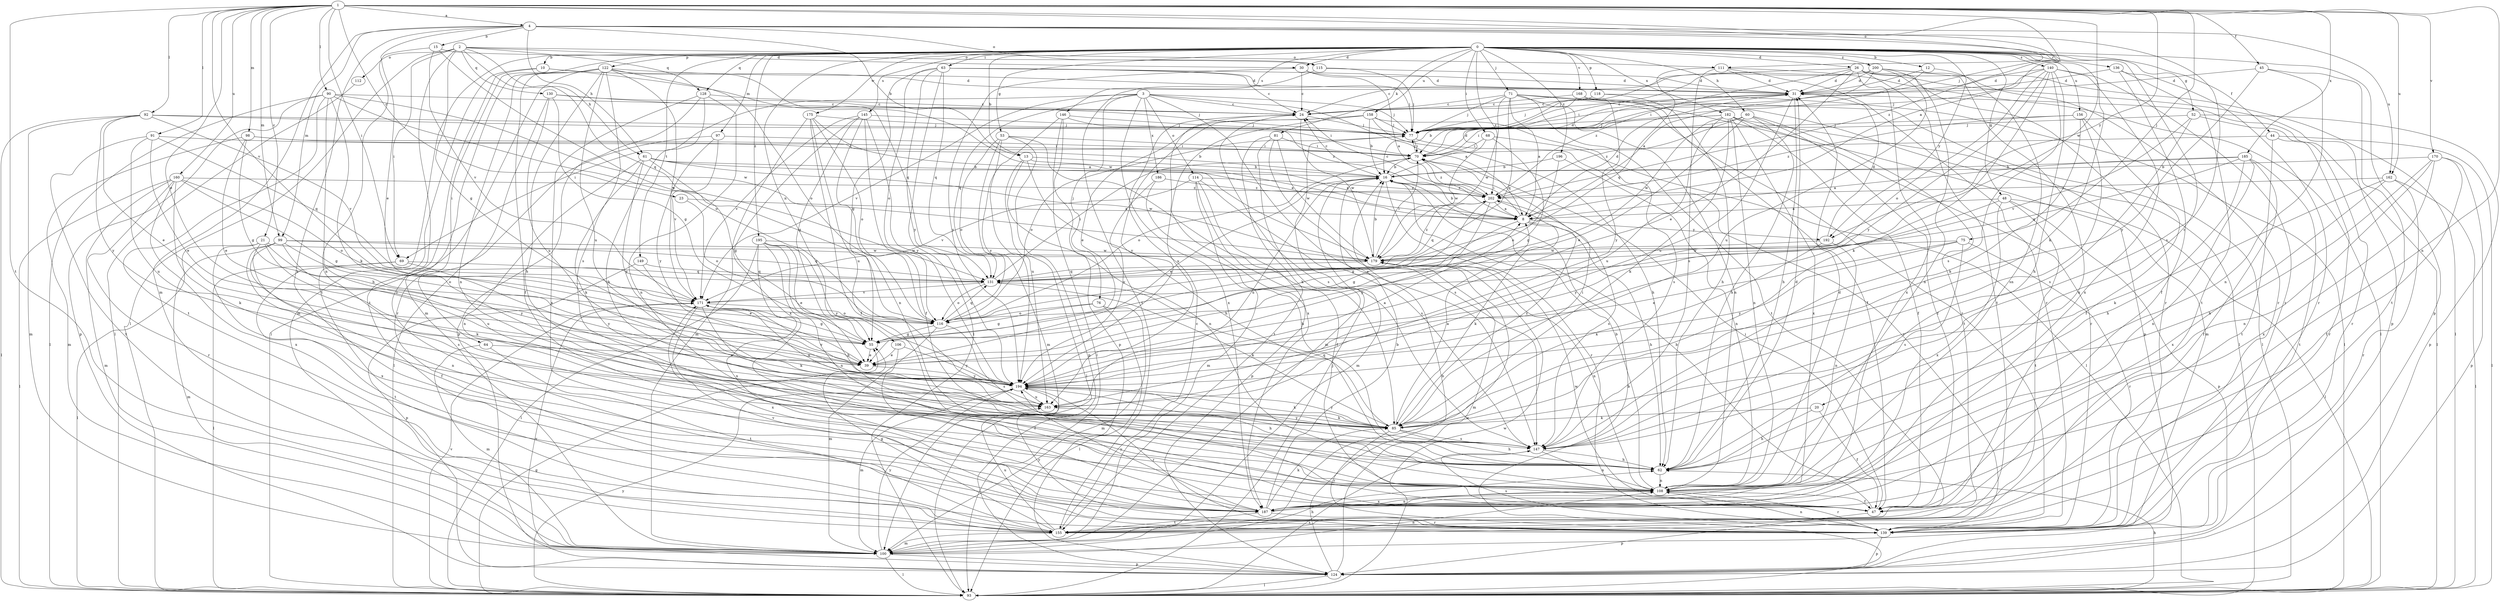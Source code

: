 strict digraph  {
0;
1;
2;
3;
4;
8;
10;
12;
13;
15;
16;
20;
21;
23;
24;
26;
30;
31;
39;
44;
45;
47;
48;
52;
53;
55;
60;
61;
62;
63;
64;
68;
69;
70;
71;
75;
76;
77;
81;
85;
90;
91;
92;
93;
97;
98;
99;
100;
106;
108;
111;
112;
114;
115;
116;
118;
122;
124;
128;
130;
131;
136;
139;
140;
145;
146;
147;
149;
155;
156;
158;
160;
162;
163;
168;
170;
171;
175;
179;
182;
185;
186;
187;
192;
194;
195;
196;
200;
202;
0 -> 10  [label=b];
0 -> 12  [label=b];
0 -> 13  [label=b];
0 -> 20  [label=c];
0 -> 26  [label=d];
0 -> 30  [label=d];
0 -> 44  [label=f];
0 -> 48  [label=g];
0 -> 52  [label=g];
0 -> 53  [label=g];
0 -> 60  [label=h];
0 -> 63  [label=i];
0 -> 64  [label=i];
0 -> 68  [label=i];
0 -> 71  [label=j];
0 -> 81  [label=k];
0 -> 85  [label=k];
0 -> 97  [label=m];
0 -> 106  [label=n];
0 -> 118  [label=p];
0 -> 122  [label=p];
0 -> 124  [label=p];
0 -> 128  [label=q];
0 -> 136  [label=r];
0 -> 140  [label=s];
0 -> 145  [label=s];
0 -> 146  [label=s];
0 -> 149  [label=t];
0 -> 155  [label=t];
0 -> 156  [label=u];
0 -> 158  [label=u];
0 -> 168  [label=v];
0 -> 175  [label=w];
0 -> 182  [label=x];
0 -> 192  [label=y];
0 -> 195  [label=z];
0 -> 196  [label=z];
0 -> 200  [label=z];
0 -> 202  [label=z];
1 -> 4  [label=a];
1 -> 8  [label=a];
1 -> 21  [label=c];
1 -> 23  [label=c];
1 -> 39  [label=e];
1 -> 45  [label=f];
1 -> 69  [label=i];
1 -> 75  [label=j];
1 -> 90  [label=l];
1 -> 91  [label=l];
1 -> 92  [label=l];
1 -> 98  [label=m];
1 -> 99  [label=m];
1 -> 108  [label=n];
1 -> 111  [label=o];
1 -> 155  [label=t];
1 -> 160  [label=u];
1 -> 162  [label=u];
1 -> 170  [label=v];
1 -> 171  [label=v];
1 -> 179  [label=w];
1 -> 185  [label=x];
1 -> 192  [label=y];
2 -> 30  [label=d];
2 -> 55  [label=g];
2 -> 61  [label=h];
2 -> 69  [label=i];
2 -> 93  [label=l];
2 -> 111  [label=o];
2 -> 112  [label=o];
2 -> 128  [label=q];
2 -> 130  [label=q];
2 -> 131  [label=q];
2 -> 139  [label=r];
3 -> 8  [label=a];
3 -> 24  [label=c];
3 -> 69  [label=i];
3 -> 76  [label=j];
3 -> 77  [label=j];
3 -> 114  [label=o];
3 -> 131  [label=q];
3 -> 147  [label=s];
3 -> 171  [label=v];
3 -> 186  [label=x];
3 -> 187  [label=x];
4 -> 13  [label=b];
4 -> 15  [label=b];
4 -> 39  [label=e];
4 -> 61  [label=h];
4 -> 77  [label=j];
4 -> 99  [label=m];
4 -> 100  [label=m];
4 -> 115  [label=o];
4 -> 147  [label=s];
4 -> 162  [label=u];
4 -> 187  [label=x];
4 -> 202  [label=z];
8 -> 16  [label=b];
8 -> 31  [label=d];
8 -> 55  [label=g];
8 -> 62  [label=h];
8 -> 70  [label=i];
8 -> 85  [label=k];
8 -> 192  [label=y];
10 -> 31  [label=d];
10 -> 100  [label=m];
10 -> 155  [label=t];
10 -> 179  [label=w];
12 -> 31  [label=d];
12 -> 70  [label=i];
12 -> 108  [label=n];
13 -> 8  [label=a];
13 -> 16  [label=b];
13 -> 62  [label=h];
13 -> 93  [label=l];
13 -> 108  [label=n];
15 -> 108  [label=n];
15 -> 115  [label=o];
15 -> 116  [label=o];
15 -> 171  [label=v];
16 -> 24  [label=c];
16 -> 31  [label=d];
16 -> 39  [label=e];
16 -> 100  [label=m];
16 -> 139  [label=r];
16 -> 163  [label=u];
16 -> 202  [label=z];
20 -> 47  [label=f];
20 -> 62  [label=h];
20 -> 85  [label=k];
21 -> 85  [label=k];
21 -> 93  [label=l];
21 -> 108  [label=n];
21 -> 179  [label=w];
21 -> 187  [label=x];
21 -> 194  [label=y];
23 -> 8  [label=a];
23 -> 116  [label=o];
24 -> 77  [label=j];
24 -> 147  [label=s];
24 -> 179  [label=w];
24 -> 187  [label=x];
26 -> 31  [label=d];
26 -> 39  [label=e];
26 -> 77  [label=j];
26 -> 93  [label=l];
26 -> 124  [label=p];
26 -> 139  [label=r];
26 -> 155  [label=t];
26 -> 187  [label=x];
26 -> 202  [label=z];
30 -> 8  [label=a];
30 -> 24  [label=c];
30 -> 31  [label=d];
30 -> 194  [label=y];
31 -> 24  [label=c];
31 -> 62  [label=h];
31 -> 93  [label=l];
31 -> 163  [label=u];
39 -> 194  [label=y];
44 -> 70  [label=i];
44 -> 93  [label=l];
44 -> 139  [label=r];
44 -> 155  [label=t];
45 -> 31  [label=d];
45 -> 108  [label=n];
45 -> 155  [label=t];
45 -> 194  [label=y];
47 -> 16  [label=b];
47 -> 70  [label=i];
47 -> 124  [label=p];
47 -> 179  [label=w];
48 -> 8  [label=a];
48 -> 93  [label=l];
48 -> 124  [label=p];
48 -> 155  [label=t];
48 -> 187  [label=x];
48 -> 194  [label=y];
52 -> 77  [label=j];
52 -> 124  [label=p];
52 -> 139  [label=r];
52 -> 147  [label=s];
52 -> 171  [label=v];
53 -> 70  [label=i];
53 -> 85  [label=k];
53 -> 100  [label=m];
53 -> 116  [label=o];
53 -> 124  [label=p];
53 -> 163  [label=u];
55 -> 39  [label=e];
60 -> 39  [label=e];
60 -> 47  [label=f];
60 -> 62  [label=h];
60 -> 77  [label=j];
60 -> 155  [label=t];
60 -> 202  [label=z];
61 -> 8  [label=a];
61 -> 16  [label=b];
61 -> 55  [label=g];
61 -> 85  [label=k];
61 -> 108  [label=n];
61 -> 179  [label=w];
61 -> 194  [label=y];
62 -> 31  [label=d];
62 -> 108  [label=n];
63 -> 24  [label=c];
63 -> 31  [label=d];
63 -> 55  [label=g];
63 -> 77  [label=j];
63 -> 93  [label=l];
63 -> 116  [label=o];
63 -> 131  [label=q];
63 -> 194  [label=y];
64 -> 39  [label=e];
64 -> 100  [label=m];
64 -> 155  [label=t];
68 -> 55  [label=g];
68 -> 70  [label=i];
68 -> 93  [label=l];
68 -> 179  [label=w];
69 -> 93  [label=l];
69 -> 131  [label=q];
69 -> 155  [label=t];
69 -> 194  [label=y];
70 -> 16  [label=b];
70 -> 31  [label=d];
70 -> 77  [label=j];
70 -> 116  [label=o];
70 -> 202  [label=z];
71 -> 8  [label=a];
71 -> 24  [label=c];
71 -> 77  [label=j];
71 -> 93  [label=l];
71 -> 108  [label=n];
71 -> 124  [label=p];
71 -> 131  [label=q];
71 -> 139  [label=r];
71 -> 155  [label=t];
71 -> 179  [label=w];
75 -> 39  [label=e];
75 -> 139  [label=r];
75 -> 147  [label=s];
75 -> 179  [label=w];
75 -> 194  [label=y];
76 -> 55  [label=g];
76 -> 93  [label=l];
76 -> 100  [label=m];
76 -> 116  [label=o];
77 -> 70  [label=i];
77 -> 116  [label=o];
77 -> 139  [label=r];
81 -> 70  [label=i];
81 -> 100  [label=m];
81 -> 147  [label=s];
81 -> 155  [label=t];
81 -> 179  [label=w];
85 -> 8  [label=a];
85 -> 62  [label=h];
85 -> 70  [label=i];
85 -> 131  [label=q];
85 -> 139  [label=r];
85 -> 147  [label=s];
85 -> 194  [label=y];
85 -> 202  [label=z];
90 -> 24  [label=c];
90 -> 62  [label=h];
90 -> 85  [label=k];
90 -> 93  [label=l];
90 -> 116  [label=o];
90 -> 124  [label=p];
90 -> 155  [label=t];
90 -> 179  [label=w];
91 -> 39  [label=e];
91 -> 70  [label=i];
91 -> 131  [label=q];
91 -> 155  [label=t];
91 -> 163  [label=u];
92 -> 39  [label=e];
92 -> 70  [label=i];
92 -> 77  [label=j];
92 -> 93  [label=l];
92 -> 100  [label=m];
92 -> 171  [label=v];
92 -> 194  [label=y];
93 -> 16  [label=b];
93 -> 55  [label=g];
93 -> 62  [label=h];
93 -> 77  [label=j];
93 -> 147  [label=s];
93 -> 171  [label=v];
93 -> 179  [label=w];
93 -> 194  [label=y];
97 -> 70  [label=i];
97 -> 93  [label=l];
97 -> 171  [label=v];
97 -> 194  [label=y];
98 -> 16  [label=b];
98 -> 39  [label=e];
98 -> 55  [label=g];
98 -> 70  [label=i];
98 -> 100  [label=m];
99 -> 47  [label=f];
99 -> 100  [label=m];
99 -> 116  [label=o];
99 -> 131  [label=q];
99 -> 147  [label=s];
99 -> 163  [label=u];
99 -> 179  [label=w];
100 -> 62  [label=h];
100 -> 93  [label=l];
100 -> 108  [label=n];
100 -> 124  [label=p];
100 -> 194  [label=y];
106 -> 39  [label=e];
106 -> 47  [label=f];
106 -> 194  [label=y];
108 -> 16  [label=b];
108 -> 31  [label=d];
108 -> 47  [label=f];
108 -> 139  [label=r];
108 -> 187  [label=x];
111 -> 31  [label=d];
111 -> 93  [label=l];
111 -> 131  [label=q];
111 -> 139  [label=r];
111 -> 147  [label=s];
112 -> 93  [label=l];
114 -> 47  [label=f];
114 -> 100  [label=m];
114 -> 124  [label=p];
114 -> 147  [label=s];
114 -> 171  [label=v];
114 -> 202  [label=z];
115 -> 31  [label=d];
115 -> 77  [label=j];
115 -> 155  [label=t];
116 -> 55  [label=g];
116 -> 100  [label=m];
116 -> 131  [label=q];
116 -> 147  [label=s];
118 -> 24  [label=c];
118 -> 62  [label=h];
118 -> 77  [label=j];
118 -> 93  [label=l];
122 -> 31  [label=d];
122 -> 47  [label=f];
122 -> 62  [label=h];
122 -> 93  [label=l];
122 -> 100  [label=m];
122 -> 108  [label=n];
122 -> 116  [label=o];
122 -> 131  [label=q];
122 -> 147  [label=s];
122 -> 163  [label=u];
122 -> 171  [label=v];
124 -> 16  [label=b];
124 -> 93  [label=l];
124 -> 171  [label=v];
124 -> 179  [label=w];
128 -> 24  [label=c];
128 -> 62  [label=h];
128 -> 108  [label=n];
128 -> 124  [label=p];
128 -> 187  [label=x];
130 -> 24  [label=c];
130 -> 55  [label=g];
130 -> 77  [label=j];
130 -> 139  [label=r];
130 -> 163  [label=u];
131 -> 70  [label=i];
131 -> 85  [label=k];
131 -> 116  [label=o];
131 -> 171  [label=v];
136 -> 31  [label=d];
136 -> 47  [label=f];
136 -> 139  [label=r];
136 -> 155  [label=t];
139 -> 108  [label=n];
139 -> 124  [label=p];
139 -> 147  [label=s];
139 -> 171  [label=v];
139 -> 194  [label=y];
140 -> 31  [label=d];
140 -> 62  [label=h];
140 -> 77  [label=j];
140 -> 85  [label=k];
140 -> 116  [label=o];
140 -> 139  [label=r];
140 -> 147  [label=s];
140 -> 187  [label=x];
140 -> 194  [label=y];
145 -> 47  [label=f];
145 -> 55  [label=g];
145 -> 77  [label=j];
145 -> 108  [label=n];
145 -> 171  [label=v];
145 -> 187  [label=x];
145 -> 194  [label=y];
146 -> 77  [label=j];
146 -> 93  [label=l];
146 -> 124  [label=p];
146 -> 194  [label=y];
146 -> 202  [label=z];
147 -> 62  [label=h];
147 -> 108  [label=n];
147 -> 194  [label=y];
149 -> 39  [label=e];
149 -> 124  [label=p];
149 -> 131  [label=q];
155 -> 24  [label=c];
155 -> 55  [label=g];
155 -> 100  [label=m];
155 -> 163  [label=u];
156 -> 47  [label=f];
156 -> 77  [label=j];
156 -> 85  [label=k];
156 -> 147  [label=s];
156 -> 202  [label=z];
158 -> 16  [label=b];
158 -> 39  [label=e];
158 -> 62  [label=h];
158 -> 77  [label=j];
158 -> 147  [label=s];
158 -> 163  [label=u];
158 -> 194  [label=y];
160 -> 55  [label=g];
160 -> 85  [label=k];
160 -> 93  [label=l];
160 -> 100  [label=m];
160 -> 116  [label=o];
160 -> 139  [label=r];
160 -> 187  [label=x];
160 -> 202  [label=z];
162 -> 85  [label=k];
162 -> 93  [label=l];
162 -> 139  [label=r];
162 -> 187  [label=x];
162 -> 202  [label=z];
163 -> 85  [label=k];
168 -> 16  [label=b];
168 -> 24  [label=c];
168 -> 47  [label=f];
168 -> 93  [label=l];
168 -> 194  [label=y];
170 -> 16  [label=b];
170 -> 47  [label=f];
170 -> 62  [label=h];
170 -> 108  [label=n];
170 -> 124  [label=p];
170 -> 187  [label=x];
171 -> 55  [label=g];
171 -> 85  [label=k];
171 -> 116  [label=o];
171 -> 163  [label=u];
171 -> 187  [label=x];
175 -> 8  [label=a];
175 -> 47  [label=f];
175 -> 77  [label=j];
175 -> 100  [label=m];
175 -> 116  [label=o];
175 -> 163  [label=u];
179 -> 16  [label=b];
179 -> 70  [label=i];
179 -> 100  [label=m];
179 -> 108  [label=n];
179 -> 131  [label=q];
179 -> 202  [label=z];
182 -> 47  [label=f];
182 -> 70  [label=i];
182 -> 77  [label=j];
182 -> 85  [label=k];
182 -> 100  [label=m];
182 -> 108  [label=n];
182 -> 139  [label=r];
182 -> 163  [label=u];
182 -> 179  [label=w];
182 -> 187  [label=x];
185 -> 8  [label=a];
185 -> 16  [label=b];
185 -> 47  [label=f];
185 -> 62  [label=h];
185 -> 108  [label=n];
185 -> 131  [label=q];
185 -> 155  [label=t];
186 -> 62  [label=h];
186 -> 194  [label=y];
186 -> 202  [label=z];
187 -> 16  [label=b];
187 -> 85  [label=k];
187 -> 108  [label=n];
187 -> 139  [label=r];
187 -> 155  [label=t];
187 -> 194  [label=y];
192 -> 31  [label=d];
192 -> 85  [label=k];
192 -> 108  [label=n];
192 -> 179  [label=w];
194 -> 8  [label=a];
194 -> 62  [label=h];
194 -> 85  [label=k];
194 -> 100  [label=m];
194 -> 139  [label=r];
194 -> 163  [label=u];
194 -> 171  [label=v];
195 -> 39  [label=e];
195 -> 62  [label=h];
195 -> 93  [label=l];
195 -> 108  [label=n];
195 -> 179  [label=w];
195 -> 187  [label=x];
195 -> 194  [label=y];
196 -> 16  [label=b];
196 -> 108  [label=n];
196 -> 116  [label=o];
200 -> 8  [label=a];
200 -> 24  [label=c];
200 -> 31  [label=d];
200 -> 70  [label=i];
200 -> 108  [label=n];
200 -> 139  [label=r];
200 -> 163  [label=u];
200 -> 187  [label=x];
202 -> 8  [label=a];
202 -> 24  [label=c];
202 -> 55  [label=g];
202 -> 131  [label=q];
202 -> 147  [label=s];
202 -> 194  [label=y];
}
